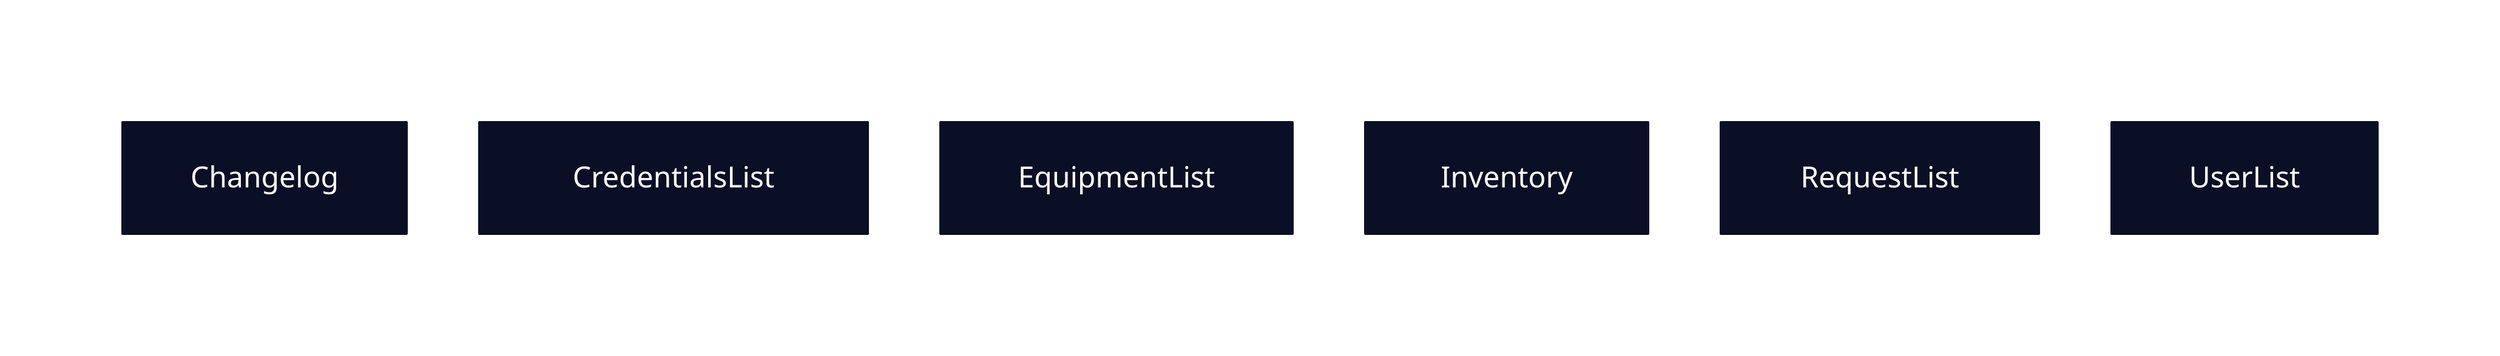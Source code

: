 direction: up

Changelog {
  shape: class
}

CredentialsList {
  shape: class
}

EquipmentList {
  shape: class
}

Inventory {
  shape: class
}

RequestList {
  shape: class
}

UserList {
  shape: class
}
